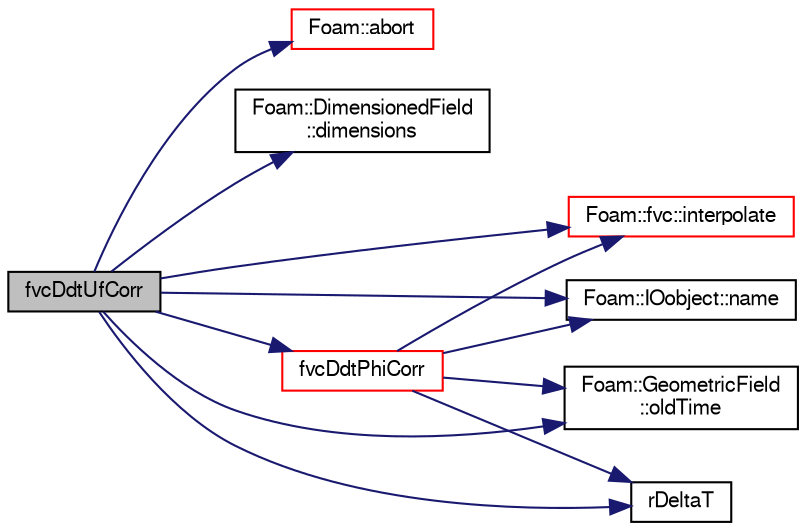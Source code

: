 digraph "fvcDdtUfCorr"
{
  bgcolor="transparent";
  edge [fontname="FreeSans",fontsize="10",labelfontname="FreeSans",labelfontsize="10"];
  node [fontname="FreeSans",fontsize="10",shape=record];
  rankdir="LR";
  Node155 [label="fvcDdtUfCorr",height=0.2,width=0.4,color="black", fillcolor="grey75", style="filled", fontcolor="black"];
  Node155 -> Node156 [color="midnightblue",fontsize="10",style="solid",fontname="FreeSans"];
  Node156 [label="Foam::abort",height=0.2,width=0.4,color="red",URL="$a21124.html#a447107a607d03e417307c203fa5fb44b"];
  Node155 -> Node199 [color="midnightblue",fontsize="10",style="solid",fontname="FreeSans"];
  Node199 [label="Foam::DimensionedField\l::dimensions",height=0.2,width=0.4,color="black",URL="$a26390.html#a66989c1e0666e0d0c93a2056ce75599e",tooltip="Return dimensions. "];
  Node155 -> Node200 [color="midnightblue",fontsize="10",style="solid",fontname="FreeSans"];
  Node200 [label="fvcDdtPhiCorr",height=0.2,width=0.4,color="red",URL="$a22466.html#a2cd3566b8394e9b51815aef5b764cd33"];
  Node200 -> Node202 [color="midnightblue",fontsize="10",style="solid",fontname="FreeSans"];
  Node202 [label="Foam::fvc::interpolate",height=0.2,width=0.4,color="red",URL="$a21134.html#addbc18784300dd0955a9bf79f8e2c43b"];
  Node200 -> Node203 [color="midnightblue",fontsize="10",style="solid",fontname="FreeSans"];
  Node203 [label="Foam::IOobject::name",height=0.2,width=0.4,color="black",URL="$a26142.html#acc80e00a8ac919288fb55bd14cc88bf6",tooltip="Return name. "];
  Node200 -> Node204 [color="midnightblue",fontsize="10",style="solid",fontname="FreeSans"];
  Node204 [label="Foam::GeometricField\l::oldTime",height=0.2,width=0.4,color="black",URL="$a22434.html#a2f51be6de19012555f923b0902d64135",tooltip="Return old time field. "];
  Node200 -> Node205 [color="midnightblue",fontsize="10",style="solid",fontname="FreeSans"];
  Node205 [label="rDeltaT",height=0.2,width=0.4,color="black",URL="$a38426.html#ab4a06642de5708190d817dc1a2e352a3"];
  Node155 -> Node202 [color="midnightblue",fontsize="10",style="solid",fontname="FreeSans"];
  Node155 -> Node203 [color="midnightblue",fontsize="10",style="solid",fontname="FreeSans"];
  Node155 -> Node204 [color="midnightblue",fontsize="10",style="solid",fontname="FreeSans"];
  Node155 -> Node205 [color="midnightblue",fontsize="10",style="solid",fontname="FreeSans"];
}
